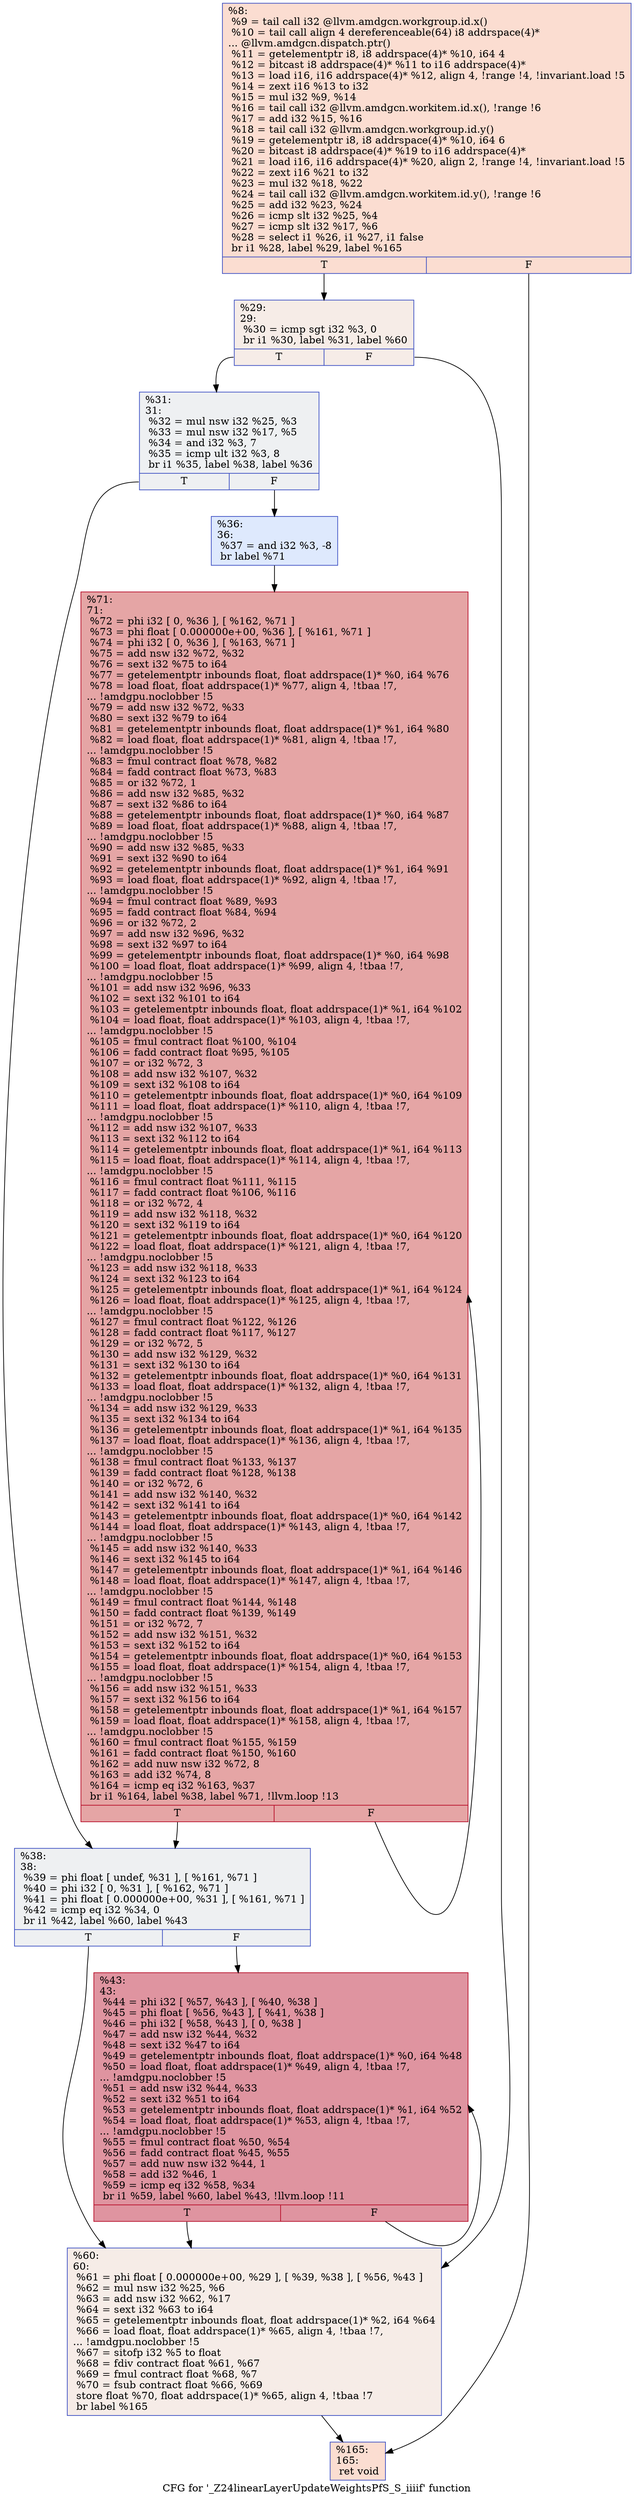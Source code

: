 digraph "CFG for '_Z24linearLayerUpdateWeightsPfS_S_iiiif' function" {
	label="CFG for '_Z24linearLayerUpdateWeightsPfS_S_iiiif' function";

	Node0x6409d60 [shape=record,color="#3d50c3ff", style=filled, fillcolor="#f7b39670",label="{%8:\l  %9 = tail call i32 @llvm.amdgcn.workgroup.id.x()\l  %10 = tail call align 4 dereferenceable(64) i8 addrspace(4)*\l... @llvm.amdgcn.dispatch.ptr()\l  %11 = getelementptr i8, i8 addrspace(4)* %10, i64 4\l  %12 = bitcast i8 addrspace(4)* %11 to i16 addrspace(4)*\l  %13 = load i16, i16 addrspace(4)* %12, align 4, !range !4, !invariant.load !5\l  %14 = zext i16 %13 to i32\l  %15 = mul i32 %9, %14\l  %16 = tail call i32 @llvm.amdgcn.workitem.id.x(), !range !6\l  %17 = add i32 %15, %16\l  %18 = tail call i32 @llvm.amdgcn.workgroup.id.y()\l  %19 = getelementptr i8, i8 addrspace(4)* %10, i64 6\l  %20 = bitcast i8 addrspace(4)* %19 to i16 addrspace(4)*\l  %21 = load i16, i16 addrspace(4)* %20, align 2, !range !4, !invariant.load !5\l  %22 = zext i16 %21 to i32\l  %23 = mul i32 %18, %22\l  %24 = tail call i32 @llvm.amdgcn.workitem.id.y(), !range !6\l  %25 = add i32 %23, %24\l  %26 = icmp slt i32 %25, %4\l  %27 = icmp slt i32 %17, %6\l  %28 = select i1 %26, i1 %27, i1 false\l  br i1 %28, label %29, label %165\l|{<s0>T|<s1>F}}"];
	Node0x6409d60:s0 -> Node0x640d7e0;
	Node0x6409d60:s1 -> Node0x640d870;
	Node0x640d7e0 [shape=record,color="#3d50c3ff", style=filled, fillcolor="#ead5c970",label="{%29:\l29:                                               \l  %30 = icmp sgt i32 %3, 0\l  br i1 %30, label %31, label %60\l|{<s0>T|<s1>F}}"];
	Node0x640d7e0:s0 -> Node0x640da70;
	Node0x640d7e0:s1 -> Node0x640dac0;
	Node0x640da70 [shape=record,color="#3d50c3ff", style=filled, fillcolor="#d9dce170",label="{%31:\l31:                                               \l  %32 = mul nsw i32 %25, %3\l  %33 = mul nsw i32 %17, %5\l  %34 = and i32 %3, 7\l  %35 = icmp ult i32 %3, 8\l  br i1 %35, label %38, label %36\l|{<s0>T|<s1>F}}"];
	Node0x640da70:s0 -> Node0x640dfc0;
	Node0x640da70:s1 -> Node0x640e010;
	Node0x640e010 [shape=record,color="#3d50c3ff", style=filled, fillcolor="#b5cdfa70",label="{%36:\l36:                                               \l  %37 = and i32 %3, -8\l  br label %71\l}"];
	Node0x640e010 -> Node0x640e210;
	Node0x640dfc0 [shape=record,color="#3d50c3ff", style=filled, fillcolor="#d9dce170",label="{%38:\l38:                                               \l  %39 = phi float [ undef, %31 ], [ %161, %71 ]\l  %40 = phi i32 [ 0, %31 ], [ %162, %71 ]\l  %41 = phi float [ 0.000000e+00, %31 ], [ %161, %71 ]\l  %42 = icmp eq i32 %34, 0\l  br i1 %42, label %60, label %43\l|{<s0>T|<s1>F}}"];
	Node0x640dfc0:s0 -> Node0x640dac0;
	Node0x640dfc0:s1 -> Node0x640f480;
	Node0x640f480 [shape=record,color="#b70d28ff", style=filled, fillcolor="#b70d2870",label="{%43:\l43:                                               \l  %44 = phi i32 [ %57, %43 ], [ %40, %38 ]\l  %45 = phi float [ %56, %43 ], [ %41, %38 ]\l  %46 = phi i32 [ %58, %43 ], [ 0, %38 ]\l  %47 = add nsw i32 %44, %32\l  %48 = sext i32 %47 to i64\l  %49 = getelementptr inbounds float, float addrspace(1)* %0, i64 %48\l  %50 = load float, float addrspace(1)* %49, align 4, !tbaa !7,\l... !amdgpu.noclobber !5\l  %51 = add nsw i32 %44, %33\l  %52 = sext i32 %51 to i64\l  %53 = getelementptr inbounds float, float addrspace(1)* %1, i64 %52\l  %54 = load float, float addrspace(1)* %53, align 4, !tbaa !7,\l... !amdgpu.noclobber !5\l  %55 = fmul contract float %50, %54\l  %56 = fadd contract float %45, %55\l  %57 = add nuw nsw i32 %44, 1\l  %58 = add i32 %46, 1\l  %59 = icmp eq i32 %58, %34\l  br i1 %59, label %60, label %43, !llvm.loop !11\l|{<s0>T|<s1>F}}"];
	Node0x640f480:s0 -> Node0x640dac0;
	Node0x640f480:s1 -> Node0x640f480;
	Node0x640dac0 [shape=record,color="#3d50c3ff", style=filled, fillcolor="#ead5c970",label="{%60:\l60:                                               \l  %61 = phi float [ 0.000000e+00, %29 ], [ %39, %38 ], [ %56, %43 ]\l  %62 = mul nsw i32 %25, %6\l  %63 = add nsw i32 %62, %17\l  %64 = sext i32 %63 to i64\l  %65 = getelementptr inbounds float, float addrspace(1)* %2, i64 %64\l  %66 = load float, float addrspace(1)* %65, align 4, !tbaa !7,\l... !amdgpu.noclobber !5\l  %67 = sitofp i32 %5 to float\l  %68 = fdiv contract float %61, %67\l  %69 = fmul contract float %68, %7\l  %70 = fsub contract float %66, %69\l  store float %70, float addrspace(1)* %65, align 4, !tbaa !7\l  br label %165\l}"];
	Node0x640dac0 -> Node0x640d870;
	Node0x640e210 [shape=record,color="#b70d28ff", style=filled, fillcolor="#c5333470",label="{%71:\l71:                                               \l  %72 = phi i32 [ 0, %36 ], [ %162, %71 ]\l  %73 = phi float [ 0.000000e+00, %36 ], [ %161, %71 ]\l  %74 = phi i32 [ 0, %36 ], [ %163, %71 ]\l  %75 = add nsw i32 %72, %32\l  %76 = sext i32 %75 to i64\l  %77 = getelementptr inbounds float, float addrspace(1)* %0, i64 %76\l  %78 = load float, float addrspace(1)* %77, align 4, !tbaa !7,\l... !amdgpu.noclobber !5\l  %79 = add nsw i32 %72, %33\l  %80 = sext i32 %79 to i64\l  %81 = getelementptr inbounds float, float addrspace(1)* %1, i64 %80\l  %82 = load float, float addrspace(1)* %81, align 4, !tbaa !7,\l... !amdgpu.noclobber !5\l  %83 = fmul contract float %78, %82\l  %84 = fadd contract float %73, %83\l  %85 = or i32 %72, 1\l  %86 = add nsw i32 %85, %32\l  %87 = sext i32 %86 to i64\l  %88 = getelementptr inbounds float, float addrspace(1)* %0, i64 %87\l  %89 = load float, float addrspace(1)* %88, align 4, !tbaa !7,\l... !amdgpu.noclobber !5\l  %90 = add nsw i32 %85, %33\l  %91 = sext i32 %90 to i64\l  %92 = getelementptr inbounds float, float addrspace(1)* %1, i64 %91\l  %93 = load float, float addrspace(1)* %92, align 4, !tbaa !7,\l... !amdgpu.noclobber !5\l  %94 = fmul contract float %89, %93\l  %95 = fadd contract float %84, %94\l  %96 = or i32 %72, 2\l  %97 = add nsw i32 %96, %32\l  %98 = sext i32 %97 to i64\l  %99 = getelementptr inbounds float, float addrspace(1)* %0, i64 %98\l  %100 = load float, float addrspace(1)* %99, align 4, !tbaa !7,\l... !amdgpu.noclobber !5\l  %101 = add nsw i32 %96, %33\l  %102 = sext i32 %101 to i64\l  %103 = getelementptr inbounds float, float addrspace(1)* %1, i64 %102\l  %104 = load float, float addrspace(1)* %103, align 4, !tbaa !7,\l... !amdgpu.noclobber !5\l  %105 = fmul contract float %100, %104\l  %106 = fadd contract float %95, %105\l  %107 = or i32 %72, 3\l  %108 = add nsw i32 %107, %32\l  %109 = sext i32 %108 to i64\l  %110 = getelementptr inbounds float, float addrspace(1)* %0, i64 %109\l  %111 = load float, float addrspace(1)* %110, align 4, !tbaa !7,\l... !amdgpu.noclobber !5\l  %112 = add nsw i32 %107, %33\l  %113 = sext i32 %112 to i64\l  %114 = getelementptr inbounds float, float addrspace(1)* %1, i64 %113\l  %115 = load float, float addrspace(1)* %114, align 4, !tbaa !7,\l... !amdgpu.noclobber !5\l  %116 = fmul contract float %111, %115\l  %117 = fadd contract float %106, %116\l  %118 = or i32 %72, 4\l  %119 = add nsw i32 %118, %32\l  %120 = sext i32 %119 to i64\l  %121 = getelementptr inbounds float, float addrspace(1)* %0, i64 %120\l  %122 = load float, float addrspace(1)* %121, align 4, !tbaa !7,\l... !amdgpu.noclobber !5\l  %123 = add nsw i32 %118, %33\l  %124 = sext i32 %123 to i64\l  %125 = getelementptr inbounds float, float addrspace(1)* %1, i64 %124\l  %126 = load float, float addrspace(1)* %125, align 4, !tbaa !7,\l... !amdgpu.noclobber !5\l  %127 = fmul contract float %122, %126\l  %128 = fadd contract float %117, %127\l  %129 = or i32 %72, 5\l  %130 = add nsw i32 %129, %32\l  %131 = sext i32 %130 to i64\l  %132 = getelementptr inbounds float, float addrspace(1)* %0, i64 %131\l  %133 = load float, float addrspace(1)* %132, align 4, !tbaa !7,\l... !amdgpu.noclobber !5\l  %134 = add nsw i32 %129, %33\l  %135 = sext i32 %134 to i64\l  %136 = getelementptr inbounds float, float addrspace(1)* %1, i64 %135\l  %137 = load float, float addrspace(1)* %136, align 4, !tbaa !7,\l... !amdgpu.noclobber !5\l  %138 = fmul contract float %133, %137\l  %139 = fadd contract float %128, %138\l  %140 = or i32 %72, 6\l  %141 = add nsw i32 %140, %32\l  %142 = sext i32 %141 to i64\l  %143 = getelementptr inbounds float, float addrspace(1)* %0, i64 %142\l  %144 = load float, float addrspace(1)* %143, align 4, !tbaa !7,\l... !amdgpu.noclobber !5\l  %145 = add nsw i32 %140, %33\l  %146 = sext i32 %145 to i64\l  %147 = getelementptr inbounds float, float addrspace(1)* %1, i64 %146\l  %148 = load float, float addrspace(1)* %147, align 4, !tbaa !7,\l... !amdgpu.noclobber !5\l  %149 = fmul contract float %144, %148\l  %150 = fadd contract float %139, %149\l  %151 = or i32 %72, 7\l  %152 = add nsw i32 %151, %32\l  %153 = sext i32 %152 to i64\l  %154 = getelementptr inbounds float, float addrspace(1)* %0, i64 %153\l  %155 = load float, float addrspace(1)* %154, align 4, !tbaa !7,\l... !amdgpu.noclobber !5\l  %156 = add nsw i32 %151, %33\l  %157 = sext i32 %156 to i64\l  %158 = getelementptr inbounds float, float addrspace(1)* %1, i64 %157\l  %159 = load float, float addrspace(1)* %158, align 4, !tbaa !7,\l... !amdgpu.noclobber !5\l  %160 = fmul contract float %155, %159\l  %161 = fadd contract float %150, %160\l  %162 = add nuw nsw i32 %72, 8\l  %163 = add i32 %74, 8\l  %164 = icmp eq i32 %163, %37\l  br i1 %164, label %38, label %71, !llvm.loop !13\l|{<s0>T|<s1>F}}"];
	Node0x640e210:s0 -> Node0x640dfc0;
	Node0x640e210:s1 -> Node0x640e210;
	Node0x640d870 [shape=record,color="#3d50c3ff", style=filled, fillcolor="#f7b39670",label="{%165:\l165:                                              \l  ret void\l}"];
}
